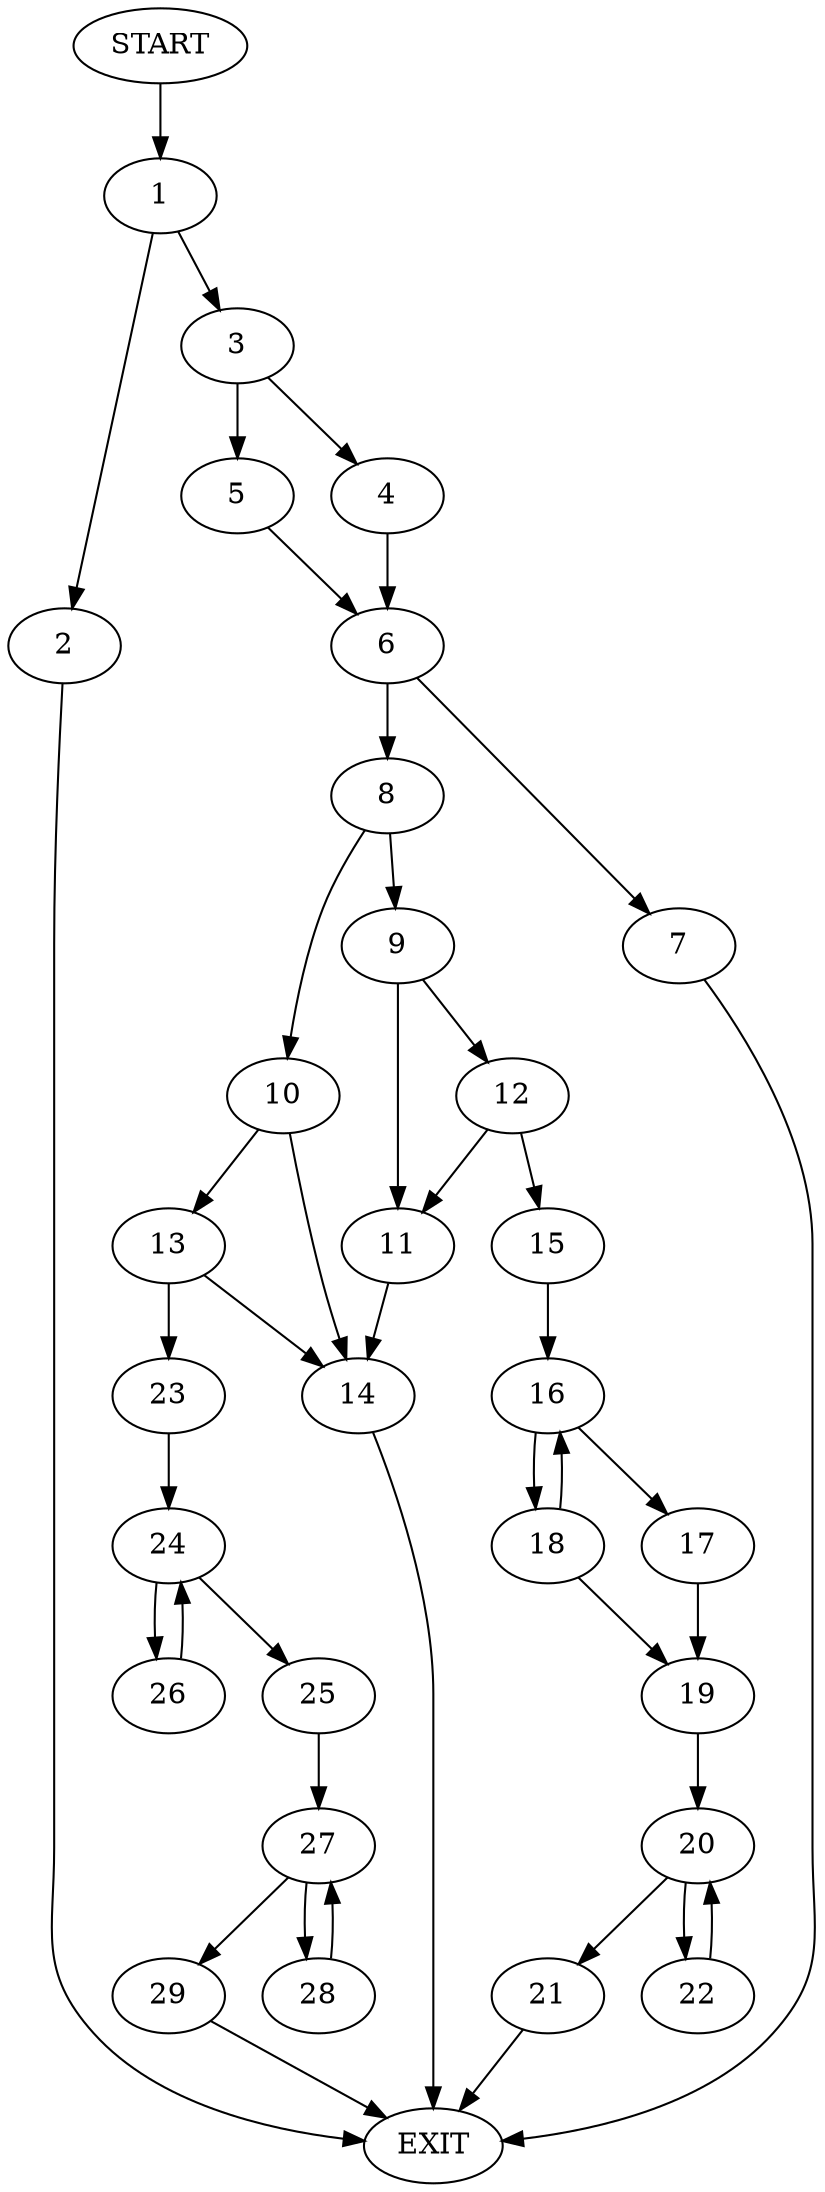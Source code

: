 digraph {
0 [label="START"]
30 [label="EXIT"]
0 -> 1
1 -> 2
1 -> 3
2 -> 30
3 -> 4
3 -> 5
4 -> 6
5 -> 6
6 -> 7
6 -> 8
8 -> 9
8 -> 10
7 -> 30
9 -> 11
9 -> 12
10 -> 13
10 -> 14
12 -> 11
12 -> 15
11 -> 14
15 -> 16
16 -> 17
16 -> 18
18 -> 16
18 -> 19
17 -> 19
19 -> 20
20 -> 21
20 -> 22
22 -> 20
21 -> 30
14 -> 30
13 -> 23
13 -> 14
23 -> 24
24 -> 25
24 -> 26
26 -> 24
25 -> 27
27 -> 28
27 -> 29
28 -> 27
29 -> 30
}
